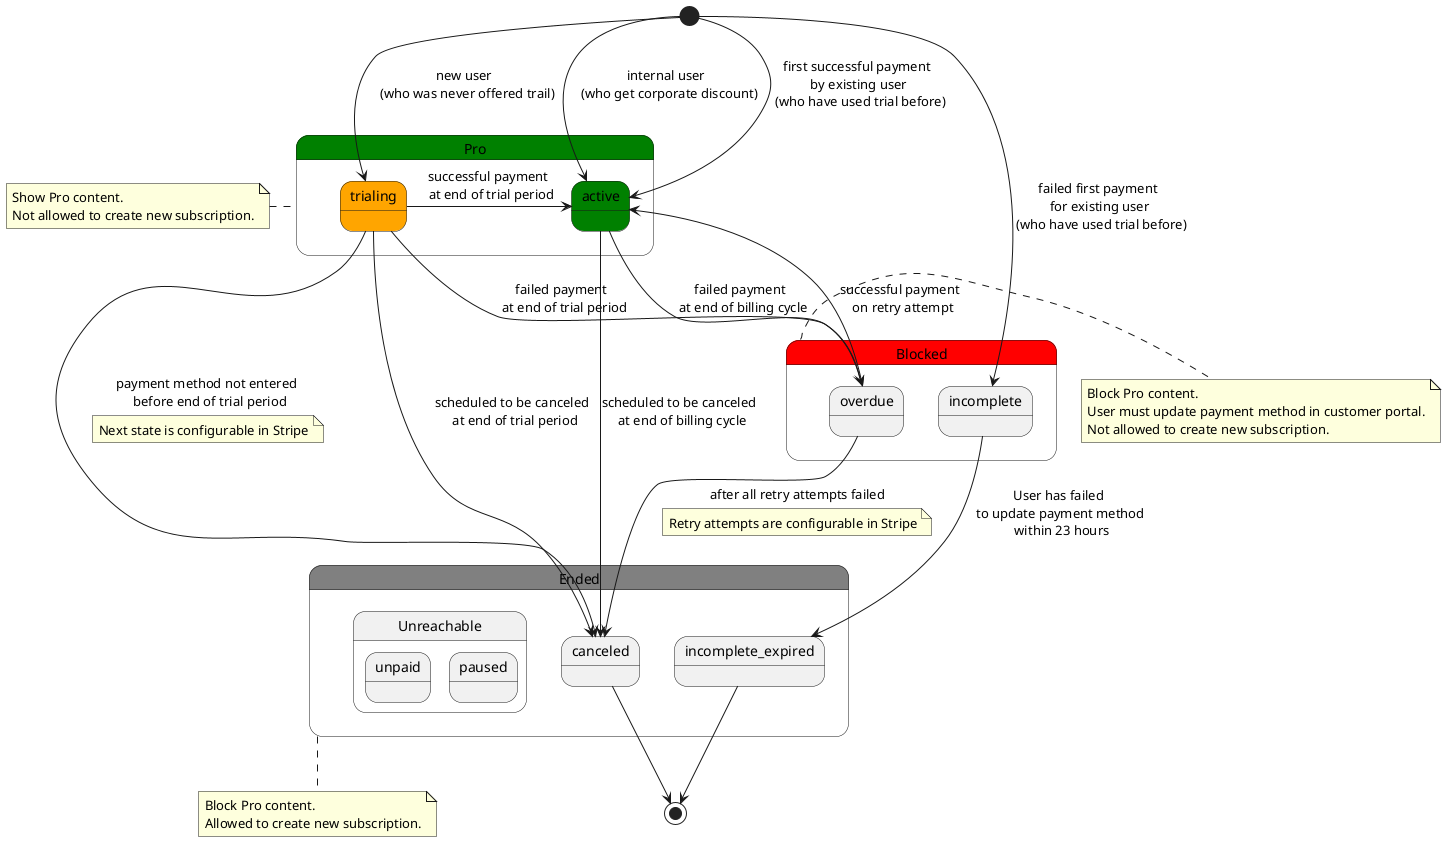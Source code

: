 @startuml

state Pro #green {
    state active #green
    state trialing #orange
}

note left of Pro
    Show Pro content.
    Not allowed to create new subscription.
end note

state Blocked #red {
    state overdue
    state incomplete
}

note right of Blocked
    Block Pro content.
    User must update payment method in customer portal.
    Not allowed to create new subscription.
end note


state Ended #grey {
    state canceled
    state incomplete_expired
    state Unreachable {
        state unpaid
        state paused
    }
}

note bottom of Ended
    Block Pro content.
    Allowed to create new subscription.
end note


[*] --> trialing : new user \n (who was never offered trail)
[*] --> active : internal user \n (who get corporate discount)
[*] --> active : first successful payment \n by existing user \n (who have used trial before)
[*] --> incomplete : failed first payment \n for existing user \n (who have used trial before)

trialing -right-> active : successful payment \n at end of trial period
trialing --> overdue : failed payment \n at end of trial period
trialing --> canceled : payment method not entered \n before end of trial period
note on link
Next state is configurable in Stripe
end note

trialing --> canceled : scheduled to be canceled \n at end of trial period

active --> overdue : failed payment \n at end of billing cycle
active --> canceled : scheduled to be canceled \n at end of billing cycle

overdue --> active : successful payment \n on retry attempt
overdue --> canceled : after all retry attempts failed
note on link
Retry attempts are configurable in Stripe
end note

incomplete --> incomplete_expired : User has failed \n to update payment method \n within 23 hours

incomplete_expired --> [*]
canceled --> [*]

@enduml